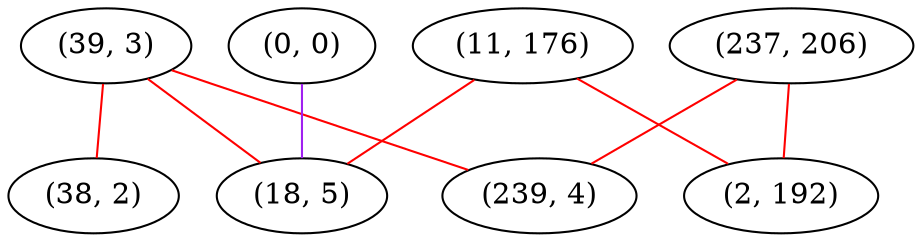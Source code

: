 graph "" {
"(11, 176)";
"(39, 3)";
"(0, 0)";
"(237, 206)";
"(18, 5)";
"(2, 192)";
"(38, 2)";
"(239, 4)";
"(11, 176)" -- "(2, 192)"  [color=red, key=0, weight=1];
"(11, 176)" -- "(18, 5)"  [color=red, key=0, weight=1];
"(39, 3)" -- "(239, 4)"  [color=red, key=0, weight=1];
"(39, 3)" -- "(18, 5)"  [color=red, key=0, weight=1];
"(39, 3)" -- "(38, 2)"  [color=red, key=0, weight=1];
"(0, 0)" -- "(18, 5)"  [color=purple, key=0, weight=4];
"(237, 206)" -- "(239, 4)"  [color=red, key=0, weight=1];
"(237, 206)" -- "(2, 192)"  [color=red, key=0, weight=1];
}
